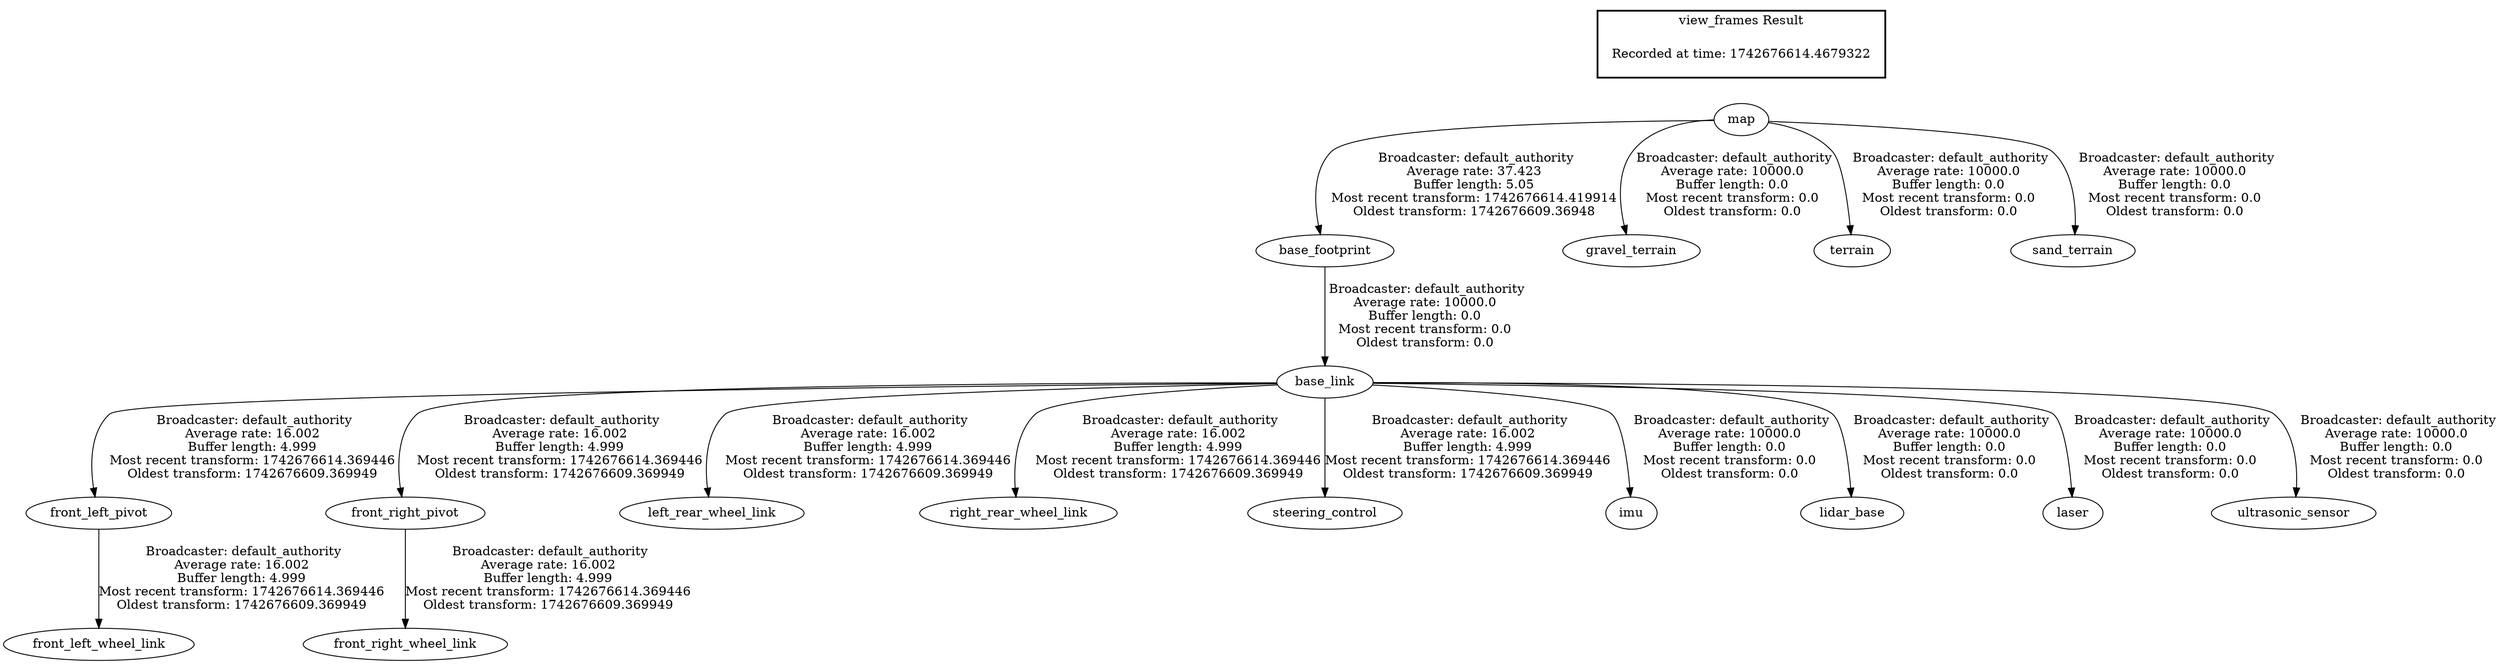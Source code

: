 digraph G {
"base_link" -> "front_left_pivot"[label=" Broadcaster: default_authority\nAverage rate: 16.002\nBuffer length: 4.999\nMost recent transform: 1742676614.369446\nOldest transform: 1742676609.369949\n"];
"base_footprint" -> "base_link"[label=" Broadcaster: default_authority\nAverage rate: 10000.0\nBuffer length: 0.0\nMost recent transform: 0.0\nOldest transform: 0.0\n"];
"front_left_pivot" -> "front_left_wheel_link"[label=" Broadcaster: default_authority\nAverage rate: 16.002\nBuffer length: 4.999\nMost recent transform: 1742676614.369446\nOldest transform: 1742676609.369949\n"];
"base_link" -> "front_right_pivot"[label=" Broadcaster: default_authority\nAverage rate: 16.002\nBuffer length: 4.999\nMost recent transform: 1742676614.369446\nOldest transform: 1742676609.369949\n"];
"front_right_pivot" -> "front_right_wheel_link"[label=" Broadcaster: default_authority\nAverage rate: 16.002\nBuffer length: 4.999\nMost recent transform: 1742676614.369446\nOldest transform: 1742676609.369949\n"];
"base_link" -> "left_rear_wheel_link"[label=" Broadcaster: default_authority\nAverage rate: 16.002\nBuffer length: 4.999\nMost recent transform: 1742676614.369446\nOldest transform: 1742676609.369949\n"];
"base_link" -> "right_rear_wheel_link"[label=" Broadcaster: default_authority\nAverage rate: 16.002\nBuffer length: 4.999\nMost recent transform: 1742676614.369446\nOldest transform: 1742676609.369949\n"];
"base_link" -> "steering_control"[label=" Broadcaster: default_authority\nAverage rate: 16.002\nBuffer length: 4.999\nMost recent transform: 1742676614.369446\nOldest transform: 1742676609.369949\n"];
"map" -> "base_footprint"[label=" Broadcaster: default_authority\nAverage rate: 37.423\nBuffer length: 5.05\nMost recent transform: 1742676614.419914\nOldest transform: 1742676609.36948\n"];
"base_link" -> "imu"[label=" Broadcaster: default_authority\nAverage rate: 10000.0\nBuffer length: 0.0\nMost recent transform: 0.0\nOldest transform: 0.0\n"];
"base_link" -> "lidar_base"[label=" Broadcaster: default_authority\nAverage rate: 10000.0\nBuffer length: 0.0\nMost recent transform: 0.0\nOldest transform: 0.0\n"];
"base_link" -> "laser"[label=" Broadcaster: default_authority\nAverage rate: 10000.0\nBuffer length: 0.0\nMost recent transform: 0.0\nOldest transform: 0.0\n"];
"base_link" -> "ultrasonic_sensor"[label=" Broadcaster: default_authority\nAverage rate: 10000.0\nBuffer length: 0.0\nMost recent transform: 0.0\nOldest transform: 0.0\n"];
"map" -> "gravel_terrain"[label=" Broadcaster: default_authority\nAverage rate: 10000.0\nBuffer length: 0.0\nMost recent transform: 0.0\nOldest transform: 0.0\n"];
"map" -> "terrain"[label=" Broadcaster: default_authority\nAverage rate: 10000.0\nBuffer length: 0.0\nMost recent transform: 0.0\nOldest transform: 0.0\n"];
"map" -> "sand_terrain"[label=" Broadcaster: default_authority\nAverage rate: 10000.0\nBuffer length: 0.0\nMost recent transform: 0.0\nOldest transform: 0.0\n"];
edge [style=invis];
 subgraph cluster_legend { style=bold; color=black; label ="view_frames Result";
"Recorded at time: 1742676614.4679322"[ shape=plaintext ] ;
}->"map";
}